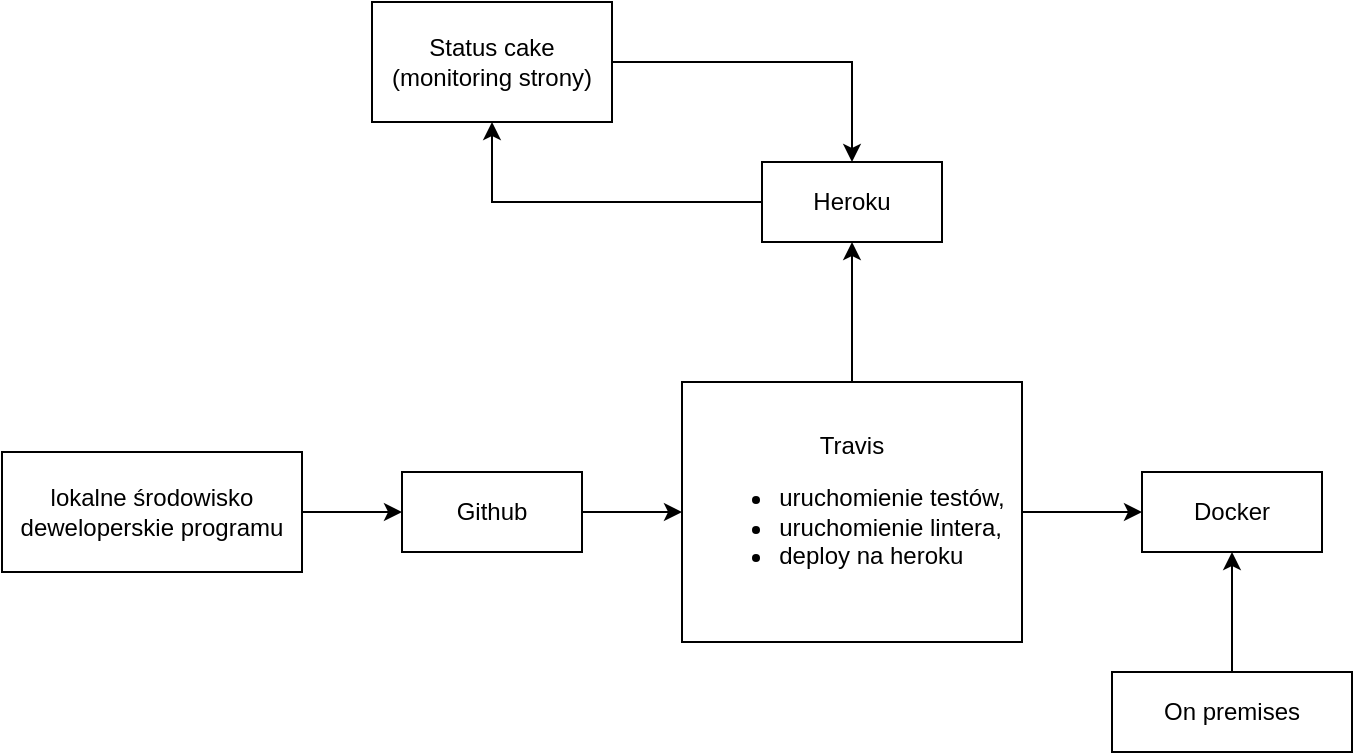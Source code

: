 <mxfile version="16.2.2" type="google"><diagram id="LtdruqMnq_0neqh8u4NS" name="Page-1"><mxGraphModel dx="1038" dy="564" grid="1" gridSize="10" guides="1" tooltips="1" connect="1" arrows="1" fold="1" page="1" pageScale="1" pageWidth="827" pageHeight="1169" math="0" shadow="0"><root><mxCell id="0"/><mxCell id="1" parent="0"/><mxCell id="9p4rIhOxKo_ornbb116P-3" value="" style="edgeStyle=orthogonalEdgeStyle;rounded=0;orthogonalLoop=1;jettySize=auto;html=1;" edge="1" parent="1" source="9p4rIhOxKo_ornbb116P-1" target="9p4rIhOxKo_ornbb116P-2"><mxGeometry relative="1" as="geometry"/></mxCell><mxCell id="9p4rIhOxKo_ornbb116P-1" value="lokalne środowisko deweloperskie programu" style="rounded=0;whiteSpace=wrap;html=1;" vertex="1" parent="1"><mxGeometry x="100" y="295" width="150" height="60" as="geometry"/></mxCell><mxCell id="9p4rIhOxKo_ornbb116P-5" value="" style="edgeStyle=orthogonalEdgeStyle;rounded=0;orthogonalLoop=1;jettySize=auto;html=1;" edge="1" parent="1" source="9p4rIhOxKo_ornbb116P-2" target="9p4rIhOxKo_ornbb116P-4"><mxGeometry relative="1" as="geometry"/></mxCell><mxCell id="9p4rIhOxKo_ornbb116P-2" value="Github" style="rounded=0;whiteSpace=wrap;html=1;" vertex="1" parent="1"><mxGeometry x="300" y="305" width="90" height="40" as="geometry"/></mxCell><mxCell id="9p4rIhOxKo_ornbb116P-7" value="" style="edgeStyle=orthogonalEdgeStyle;rounded=0;orthogonalLoop=1;jettySize=auto;html=1;" edge="1" parent="1" source="9p4rIhOxKo_ornbb116P-4" target="9p4rIhOxKo_ornbb116P-6"><mxGeometry relative="1" as="geometry"/></mxCell><mxCell id="9p4rIhOxKo_ornbb116P-11" value="" style="edgeStyle=orthogonalEdgeStyle;rounded=0;orthogonalLoop=1;jettySize=auto;html=1;" edge="1" parent="1" source="9p4rIhOxKo_ornbb116P-4" target="9p4rIhOxKo_ornbb116P-10"><mxGeometry relative="1" as="geometry"/></mxCell><mxCell id="9p4rIhOxKo_ornbb116P-4" value="&lt;div&gt;Travis&lt;/div&gt;&lt;div align=&quot;left&quot;&gt;&lt;ul&gt;&lt;li&gt;uruchomienie testów,&lt;/li&gt;&lt;li&gt;&lt;div&gt;uruchomienie lintera, &lt;br&gt;&lt;/div&gt;&lt;/li&gt;&lt;li&gt;deploy na heroku&lt;/li&gt;&lt;/ul&gt;&lt;/div&gt;" style="rounded=0;whiteSpace=wrap;html=1;" vertex="1" parent="1"><mxGeometry x="440" y="260" width="170" height="130" as="geometry"/></mxCell><mxCell id="9p4rIhOxKo_ornbb116P-6" value="Docker" style="rounded=0;whiteSpace=wrap;html=1;" vertex="1" parent="1"><mxGeometry x="670" y="305" width="90" height="40" as="geometry"/></mxCell><mxCell id="9p4rIhOxKo_ornbb116P-9" value="" style="edgeStyle=orthogonalEdgeStyle;rounded=0;orthogonalLoop=1;jettySize=auto;html=1;" edge="1" parent="1" source="9p4rIhOxKo_ornbb116P-8" target="9p4rIhOxKo_ornbb116P-6"><mxGeometry relative="1" as="geometry"/></mxCell><mxCell id="9p4rIhOxKo_ornbb116P-8" value="On premises" style="rounded=0;whiteSpace=wrap;html=1;" vertex="1" parent="1"><mxGeometry x="655" y="405" width="120" height="40" as="geometry"/></mxCell><mxCell id="9p4rIhOxKo_ornbb116P-13" value="" style="edgeStyle=orthogonalEdgeStyle;rounded=0;orthogonalLoop=1;jettySize=auto;html=1;entryX=0.5;entryY=1;entryDx=0;entryDy=0;" edge="1" parent="1" source="9p4rIhOxKo_ornbb116P-10" target="9p4rIhOxKo_ornbb116P-12"><mxGeometry relative="1" as="geometry"><mxPoint x="364" y="150" as="targetPoint"/></mxGeometry></mxCell><mxCell id="9p4rIhOxKo_ornbb116P-10" value="Heroku" style="rounded=0;whiteSpace=wrap;html=1;" vertex="1" parent="1"><mxGeometry x="480" y="150" width="90" height="40" as="geometry"/></mxCell><mxCell id="9p4rIhOxKo_ornbb116P-14" style="edgeStyle=orthogonalEdgeStyle;rounded=0;orthogonalLoop=1;jettySize=auto;html=1;exitX=1;exitY=0.5;exitDx=0;exitDy=0;entryX=0.5;entryY=0;entryDx=0;entryDy=0;" edge="1" parent="1" source="9p4rIhOxKo_ornbb116P-12" target="9p4rIhOxKo_ornbb116P-10"><mxGeometry relative="1" as="geometry"/></mxCell><mxCell id="9p4rIhOxKo_ornbb116P-12" value="&lt;div&gt;Status cake&lt;/div&gt;&lt;div&gt;(monitoring strony)&lt;br&gt;&lt;/div&gt;" style="whiteSpace=wrap;html=1;rounded=0;" vertex="1" parent="1"><mxGeometry x="285" y="70" width="120" height="60" as="geometry"/></mxCell></root></mxGraphModel></diagram></mxfile>